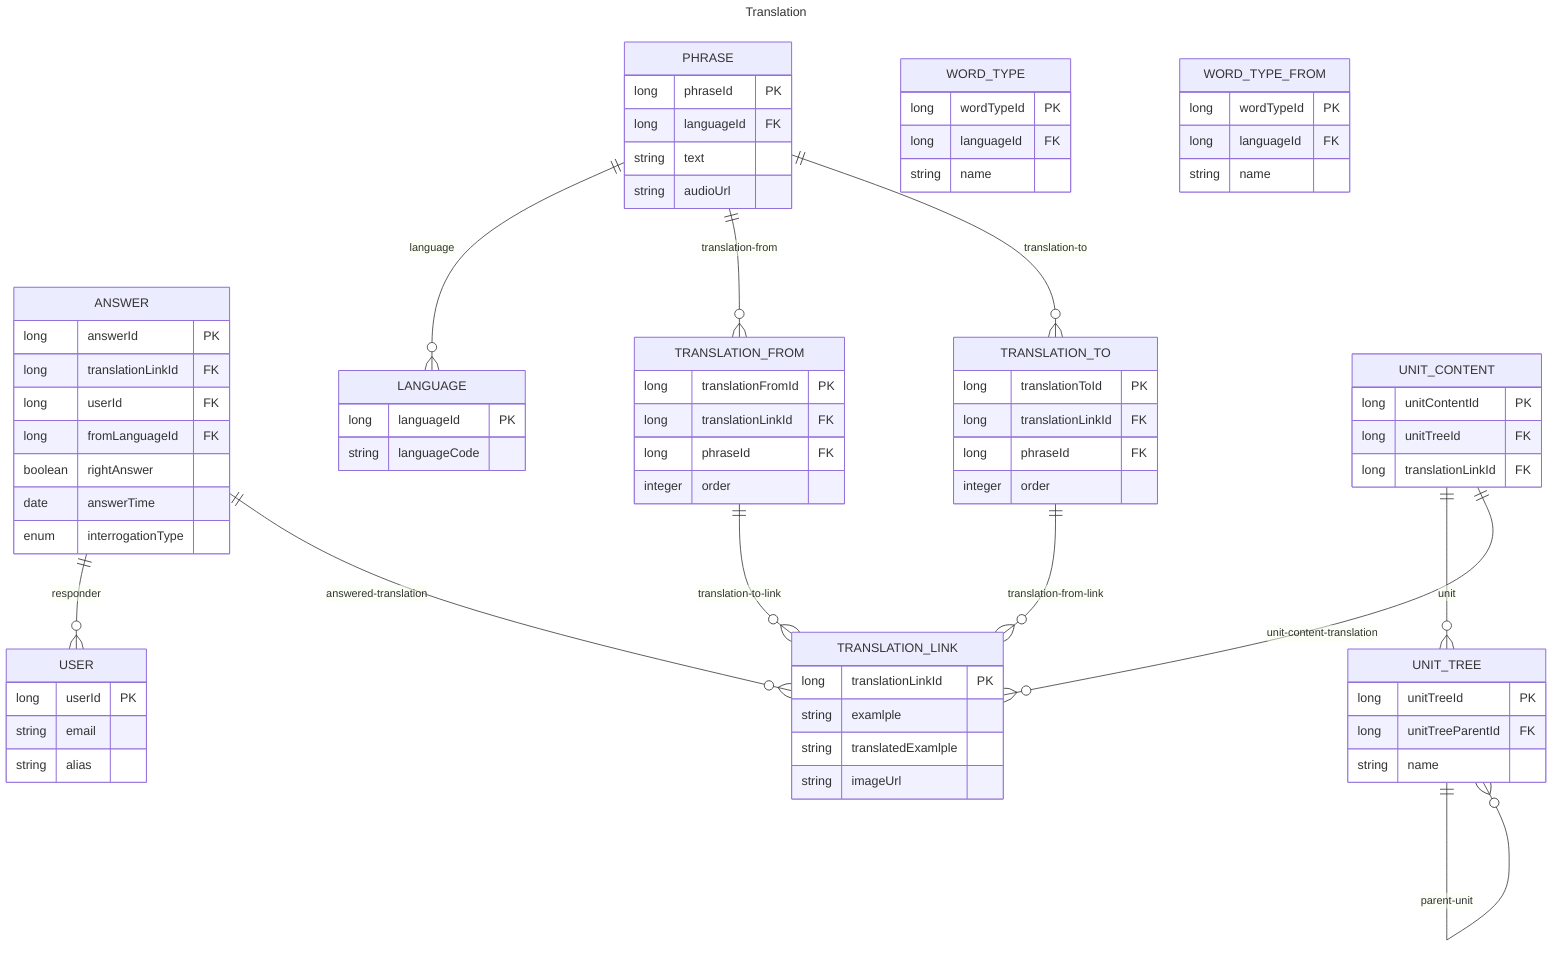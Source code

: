 ---
title: Translation
---
erDiagram
    ANSWER {
        long answerId PK
        long translationLinkId FK
        long userId FK
        long fromLanguageId FK
        boolean rightAnswer
        date answerTime
        enum interrogationType
    }
    LANGUAGE {
        long languageId PK
        string languageCode
    }
    PHRASE {
        long phraseId PK
        long languageId FK
        string text
        string audioUrl
    }
    TRANSLATION_FROM {
        long translationFromId PK
        long translationLinkId FK
        long phraseId FK
        integer order
    }
    TRANSLATION_LINK {
        long translationLinkId PK
        string examlple
        string translatedExamlple
        string imageUrl
    }
    TRANSLATION_TO {
        long translationToId PK
        long translationLinkId FK
        long phraseId FK
        integer order
    }
    UNIT_CONTENT {
        long unitContentId PK
        long unitTreeId FK
        long translationLinkId FK
    }
    UNIT_TREE {
        long unitTreeId PK
        long unitTreeParentId FK
        string name
    }
    USER {
        long userId PK
        string email
        string alias
    }

    WORD_TYPE {
        long wordTypeId PK
        long languageId FK
        string name
    }
    WORD_TYPE_FROM {
        long wordTypeId PK
        long languageId FK
        string name
    }


    ANSWER only one to zero or more USER: responder
    ANSWER only one to zero or more TRANSLATION_LINK: answered-translation
    PHRASE ||--o{ LANGUAGE : language
    TRANSLATION_TO only one to zero or more TRANSLATION_LINK : translation-from-link
    TRANSLATION_FROM only one to zero or more TRANSLATION_LINK : translation-to-link
    PHRASE only one to zero or more TRANSLATION_FROM : translation-from
    PHRASE only one to zero or more TRANSLATION_TO : translation-to
    UNIT_TREE only one to zero or more UNIT_TREE : parent-unit
    UNIT_CONTENT only one to zero or more UNIT_TREE : unit
    UNIT_CONTENT only one to zero or more TRANSLATION_LINK : unit-content-translation